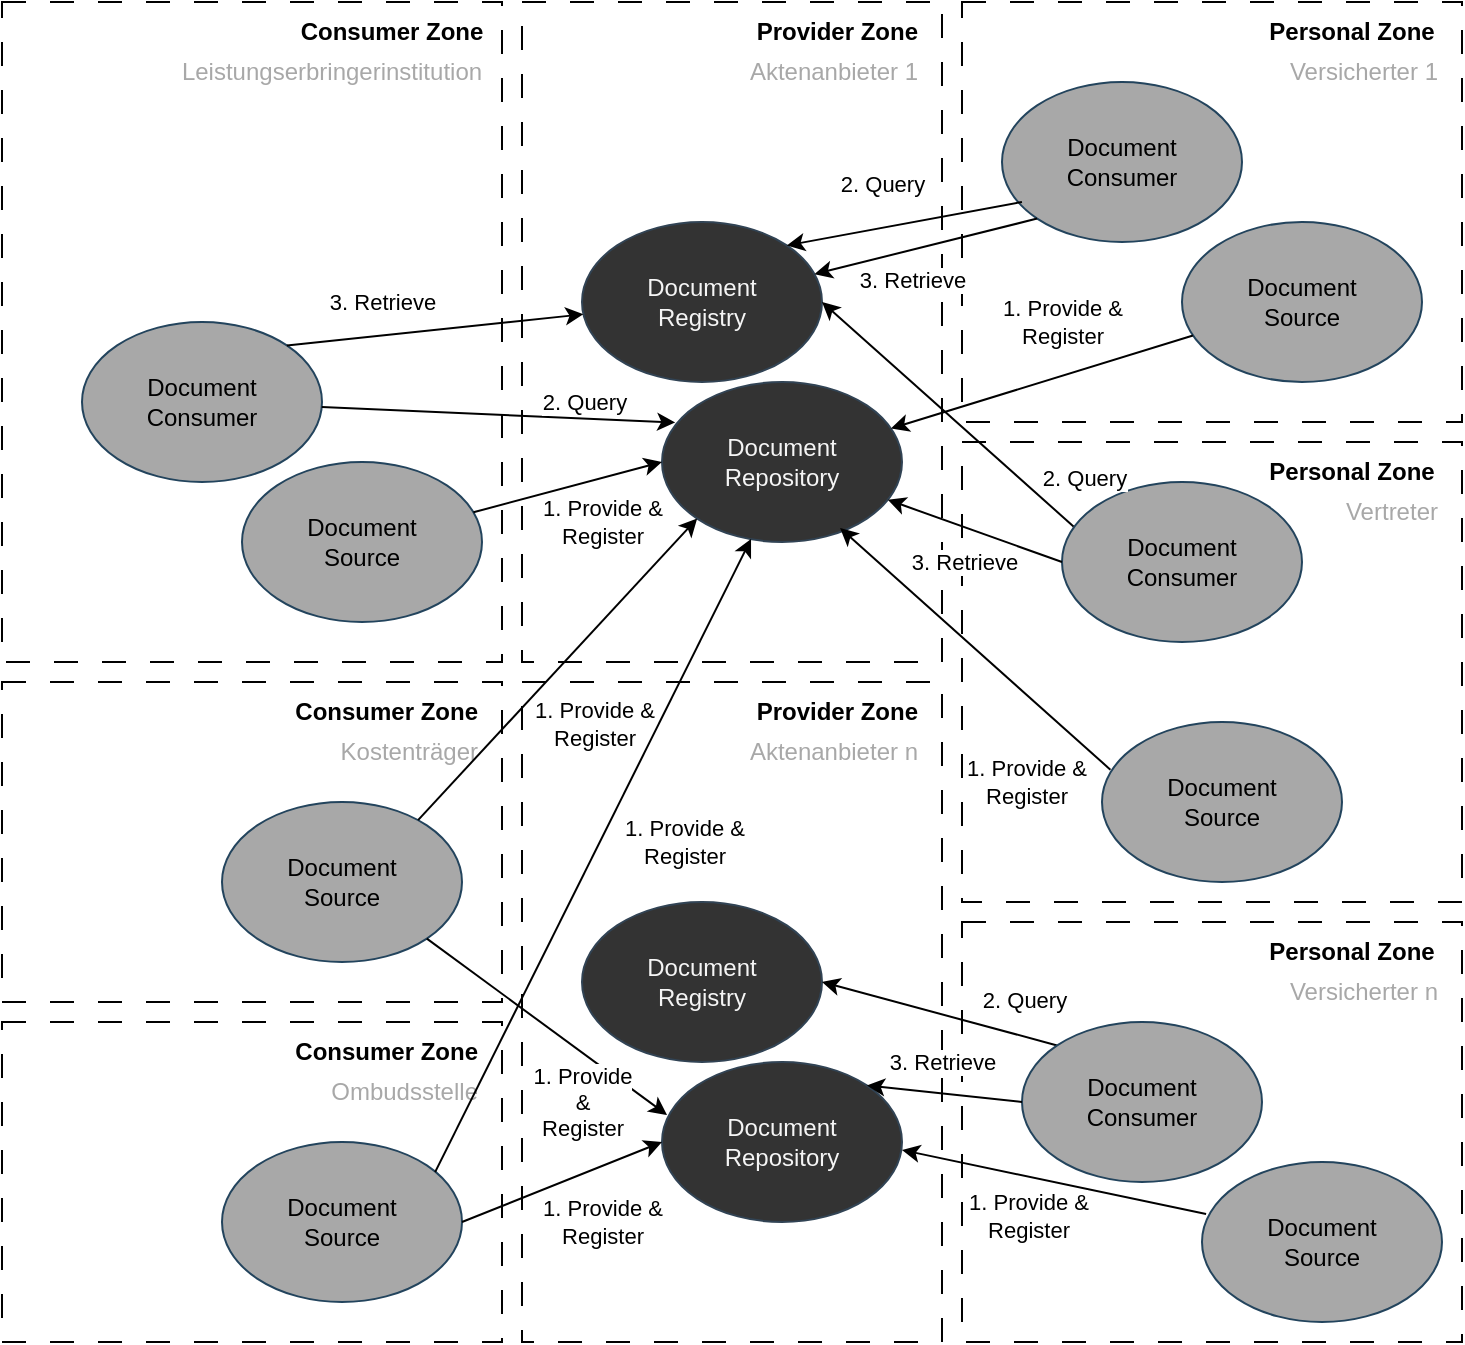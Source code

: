 <mxfile version="22.0.3" type="device" pages="2">
  <diagram name="Page-1" id="GavNfFUJkx5YJLS3IbDN">
    <mxGraphModel dx="1699" dy="824" grid="1" gridSize="10" guides="1" tooltips="1" connect="1" arrows="1" fold="1" page="1" pageScale="1" pageWidth="827" pageHeight="1169" math="0" shadow="0">
      <root>
        <mxCell id="0" />
        <mxCell id="1" parent="0" />
        <mxCell id="xeWCrQ4HdHet1reBAJsR-8" value="" style="rounded=0;whiteSpace=wrap;html=1;dashed=1;dashPattern=12 12;" parent="1" vertex="1">
          <mxGeometry x="40" y="20" width="250" height="330" as="geometry" />
        </mxCell>
        <mxCell id="xeWCrQ4HdHet1reBAJsR-3" value="Consumer Zone" style="text;html=1;strokeColor=none;fillColor=none;align=center;verticalAlign=middle;whiteSpace=wrap;rounded=0;fontStyle=1" parent="1" vertex="1">
          <mxGeometry x="180" y="20" width="110" height="30" as="geometry" />
        </mxCell>
        <mxCell id="xeWCrQ4HdHet1reBAJsR-5" value="Leistungserbringerinstitution" style="text;html=1;strokeColor=none;fillColor=none;align=center;verticalAlign=middle;whiteSpace=wrap;rounded=0;fontStyle=0;fontColor=#A8A8A8;" parent="1" vertex="1">
          <mxGeometry x="120" y="40" width="170" height="30" as="geometry" />
        </mxCell>
        <mxCell id="xeWCrQ4HdHet1reBAJsR-6" value="Document &lt;br&gt;Consumer" style="ellipse;whiteSpace=wrap;html=1;labelBackgroundColor=none;fillColor=#A8A8A8;strokeColor=#23445d;" parent="1" vertex="1">
          <mxGeometry x="80" y="180" width="120" height="80" as="geometry" />
        </mxCell>
        <mxCell id="xeWCrQ4HdHet1reBAJsR-7" value="Document &lt;br&gt;Source" style="ellipse;whiteSpace=wrap;html=1;labelBackgroundColor=none;fillColor=#A8A8A8;strokeColor=#23445d;" parent="1" vertex="1">
          <mxGeometry x="160" y="250" width="120" height="80" as="geometry" />
        </mxCell>
        <mxCell id="xeWCrQ4HdHet1reBAJsR-9" value="" style="rounded=0;whiteSpace=wrap;html=1;dashed=1;dashPattern=12 12;" parent="1" vertex="1">
          <mxGeometry x="40" y="360" width="250" height="160" as="geometry" />
        </mxCell>
        <mxCell id="xeWCrQ4HdHet1reBAJsR-10" value="Consumer Zone" style="text;html=1;strokeColor=none;fillColor=none;align=right;verticalAlign=middle;whiteSpace=wrap;rounded=0;fontStyle=1" parent="1" vertex="1">
          <mxGeometry x="180" y="360" width="100" height="30" as="geometry" />
        </mxCell>
        <mxCell id="xeWCrQ4HdHet1reBAJsR-11" value="Kostenträger" style="text;html=1;strokeColor=none;fillColor=none;align=right;verticalAlign=middle;whiteSpace=wrap;rounded=0;fontStyle=0;fontColor=#A8A8A8;" parent="1" vertex="1">
          <mxGeometry x="120" y="380" width="160" height="30" as="geometry" />
        </mxCell>
        <mxCell id="xeWCrQ4HdHet1reBAJsR-13" value="Document &lt;br&gt;Source" style="ellipse;whiteSpace=wrap;html=1;labelBackgroundColor=none;fillColor=#A8A8A8;strokeColor=#23445d;" parent="1" vertex="1">
          <mxGeometry x="150" y="420" width="120" height="80" as="geometry" />
        </mxCell>
        <mxCell id="xeWCrQ4HdHet1reBAJsR-14" value="" style="rounded=0;whiteSpace=wrap;html=1;dashed=1;dashPattern=12 12;" parent="1" vertex="1">
          <mxGeometry x="40" y="530" width="250" height="160" as="geometry" />
        </mxCell>
        <mxCell id="xeWCrQ4HdHet1reBAJsR-15" value="Consumer Zone" style="text;html=1;strokeColor=none;fillColor=none;align=right;verticalAlign=middle;whiteSpace=wrap;rounded=0;fontStyle=1" parent="1" vertex="1">
          <mxGeometry x="180" y="530" width="100" height="30" as="geometry" />
        </mxCell>
        <mxCell id="xeWCrQ4HdHet1reBAJsR-16" value="Ombudsstelle" style="text;html=1;strokeColor=none;fillColor=none;align=right;verticalAlign=middle;whiteSpace=wrap;rounded=0;fontStyle=0;fontColor=#A8A8A8;" parent="1" vertex="1">
          <mxGeometry x="120" y="550" width="160" height="30" as="geometry" />
        </mxCell>
        <mxCell id="xeWCrQ4HdHet1reBAJsR-17" value="Document &lt;br&gt;Source" style="ellipse;whiteSpace=wrap;html=1;labelBackgroundColor=none;fillColor=#A8A8A8;strokeColor=#23445d;" parent="1" vertex="1">
          <mxGeometry x="150" y="590" width="120" height="80" as="geometry" />
        </mxCell>
        <mxCell id="xeWCrQ4HdHet1reBAJsR-18" value="" style="rounded=0;whiteSpace=wrap;html=1;dashed=1;dashPattern=12 12;labelBorderColor=none;" parent="1" vertex="1">
          <mxGeometry x="300" y="360" width="210" height="330" as="geometry" />
        </mxCell>
        <mxCell id="xeWCrQ4HdHet1reBAJsR-19" value="Provider Zone" style="text;html=1;strokeColor=none;fillColor=none;align=right;verticalAlign=middle;whiteSpace=wrap;rounded=0;fontStyle=1;labelBorderColor=none;" parent="1" vertex="1">
          <mxGeometry x="410" y="360" width="90" height="30" as="geometry" />
        </mxCell>
        <mxCell id="xeWCrQ4HdHet1reBAJsR-20" value="Aktenanbieter n" style="text;html=1;strokeColor=none;fillColor=none;align=right;verticalAlign=middle;whiteSpace=wrap;rounded=0;fontStyle=0;fontColor=#A8A8A8;labelBorderColor=none;" parent="1" vertex="1">
          <mxGeometry x="350" y="380" width="150" height="30" as="geometry" />
        </mxCell>
        <mxCell id="xeWCrQ4HdHet1reBAJsR-21" value="Document &lt;br&gt;Registry" style="ellipse;whiteSpace=wrap;html=1;labelBackgroundColor=none;fillColor=#333333;strokeColor=#314354;fontColor=#F5F5F5;labelBorderColor=none;" parent="1" vertex="1">
          <mxGeometry x="330" y="470" width="120" height="80" as="geometry" />
        </mxCell>
        <mxCell id="xeWCrQ4HdHet1reBAJsR-23" value="Document &lt;br&gt;Repository" style="ellipse;whiteSpace=wrap;html=1;labelBackgroundColor=none;fillColor=#333333;strokeColor=#314354;fontColor=#F5F5F5;labelBorderColor=none;" parent="1" vertex="1">
          <mxGeometry x="370" y="550" width="120" height="80" as="geometry" />
        </mxCell>
        <mxCell id="xeWCrQ4HdHet1reBAJsR-24" value="" style="rounded=0;whiteSpace=wrap;html=1;dashed=1;dashPattern=12 12;" parent="1" vertex="1">
          <mxGeometry x="300" y="20" width="210" height="330" as="geometry" />
        </mxCell>
        <mxCell id="xeWCrQ4HdHet1reBAJsR-25" value="Provider Zone" style="text;html=1;strokeColor=none;fillColor=none;align=right;verticalAlign=middle;whiteSpace=wrap;rounded=0;fontStyle=1" parent="1" vertex="1">
          <mxGeometry x="410" y="20" width="90" height="30" as="geometry" />
        </mxCell>
        <mxCell id="xeWCrQ4HdHet1reBAJsR-26" value="Aktenanbieter 1" style="text;html=1;strokeColor=none;fillColor=none;align=right;verticalAlign=middle;whiteSpace=wrap;rounded=0;fontStyle=0;fontColor=#A8A8A8;" parent="1" vertex="1">
          <mxGeometry x="350" y="40" width="150" height="30" as="geometry" />
        </mxCell>
        <mxCell id="xeWCrQ4HdHet1reBAJsR-27" value="Document &lt;br&gt;Registry" style="ellipse;whiteSpace=wrap;html=1;labelBackgroundColor=none;fillColor=#333333;strokeColor=#314354;fontColor=#F5F5F5;" parent="1" vertex="1">
          <mxGeometry x="330" y="130" width="120" height="80" as="geometry" />
        </mxCell>
        <mxCell id="xeWCrQ4HdHet1reBAJsR-28" value="Document &lt;br&gt;Repository" style="ellipse;whiteSpace=wrap;html=1;labelBackgroundColor=none;fillColor=#333333;strokeColor=#314354;fontColor=#F5F5F5;" parent="1" vertex="1">
          <mxGeometry x="370" y="210" width="120" height="80" as="geometry" />
        </mxCell>
        <mxCell id="xeWCrQ4HdHet1reBAJsR-29" value="" style="rounded=0;whiteSpace=wrap;html=1;dashed=1;dashPattern=12 12;" parent="1" vertex="1">
          <mxGeometry x="520" y="20" width="250" height="210" as="geometry" />
        </mxCell>
        <mxCell id="xeWCrQ4HdHet1reBAJsR-30" value="Personal Zone" style="text;html=1;strokeColor=none;fillColor=none;align=center;verticalAlign=middle;whiteSpace=wrap;rounded=0;fontStyle=1" parent="1" vertex="1">
          <mxGeometry x="660" y="20" width="110" height="30" as="geometry" />
        </mxCell>
        <mxCell id="xeWCrQ4HdHet1reBAJsR-31" value="Versicherter 1" style="text;html=1;strokeColor=none;fillColor=none;align=right;verticalAlign=middle;whiteSpace=wrap;rounded=0;fontStyle=0;fontColor=#A8A8A8;" parent="1" vertex="1">
          <mxGeometry x="600" y="40" width="160" height="30" as="geometry" />
        </mxCell>
        <mxCell id="xeWCrQ4HdHet1reBAJsR-32" value="Document &lt;br&gt;Consumer" style="ellipse;whiteSpace=wrap;html=1;labelBackgroundColor=none;fillColor=#A8A8A8;strokeColor=#23445d;" parent="1" vertex="1">
          <mxGeometry x="540" y="60" width="120" height="80" as="geometry" />
        </mxCell>
        <mxCell id="xeWCrQ4HdHet1reBAJsR-33" value="Document &lt;br&gt;Source" style="ellipse;whiteSpace=wrap;html=1;labelBackgroundColor=none;fillColor=#A8A8A8;strokeColor=#23445d;" parent="1" vertex="1">
          <mxGeometry x="630" y="130" width="120" height="80" as="geometry" />
        </mxCell>
        <mxCell id="xeWCrQ4HdHet1reBAJsR-34" value="" style="rounded=0;whiteSpace=wrap;html=1;dashed=1;dashPattern=12 12;" parent="1" vertex="1">
          <mxGeometry x="520" y="240" width="250" height="230" as="geometry" />
        </mxCell>
        <mxCell id="xeWCrQ4HdHet1reBAJsR-35" value="Personal Zone" style="text;html=1;strokeColor=none;fillColor=none;align=center;verticalAlign=middle;whiteSpace=wrap;rounded=0;fontStyle=1" parent="1" vertex="1">
          <mxGeometry x="660" y="240" width="110" height="30" as="geometry" />
        </mxCell>
        <mxCell id="xeWCrQ4HdHet1reBAJsR-36" value="Vertreter" style="text;html=1;strokeColor=none;fillColor=none;align=right;verticalAlign=middle;whiteSpace=wrap;rounded=0;fontStyle=0;fontColor=#A8A8A8;" parent="1" vertex="1">
          <mxGeometry x="600" y="260" width="160" height="30" as="geometry" />
        </mxCell>
        <mxCell id="xeWCrQ4HdHet1reBAJsR-37" value="Document &lt;br&gt;Consumer" style="ellipse;whiteSpace=wrap;html=1;labelBackgroundColor=none;fillColor=#A8A8A8;strokeColor=#23445d;" parent="1" vertex="1">
          <mxGeometry x="570" y="260" width="120" height="80" as="geometry" />
        </mxCell>
        <mxCell id="xeWCrQ4HdHet1reBAJsR-38" value="Document &lt;br&gt;Source" style="ellipse;whiteSpace=wrap;html=1;labelBackgroundColor=none;fillColor=#A8A8A8;strokeColor=#23445d;" parent="1" vertex="1">
          <mxGeometry x="590" y="380" width="120" height="80" as="geometry" />
        </mxCell>
        <mxCell id="xeWCrQ4HdHet1reBAJsR-39" value="" style="rounded=0;whiteSpace=wrap;html=1;dashed=1;dashPattern=12 12;labelBorderColor=none;" parent="1" vertex="1">
          <mxGeometry x="520" y="480" width="250" height="210" as="geometry" />
        </mxCell>
        <mxCell id="xeWCrQ4HdHet1reBAJsR-40" value="Personal Zone" style="text;html=1;strokeColor=none;fillColor=none;align=center;verticalAlign=middle;whiteSpace=wrap;rounded=0;fontStyle=1;labelBorderColor=none;" parent="1" vertex="1">
          <mxGeometry x="660" y="480" width="110" height="30" as="geometry" />
        </mxCell>
        <mxCell id="xeWCrQ4HdHet1reBAJsR-41" value="Versicherter n" style="text;html=1;strokeColor=none;fillColor=none;align=right;verticalAlign=middle;whiteSpace=wrap;rounded=0;fontStyle=0;fontColor=#A8A8A8;labelBorderColor=none;" parent="1" vertex="1">
          <mxGeometry x="600" y="500" width="160" height="30" as="geometry" />
        </mxCell>
        <mxCell id="xeWCrQ4HdHet1reBAJsR-45" style="rounded=0;orthogonalLoop=1;jettySize=auto;html=1;exitX=0;exitY=0;exitDx=0;exitDy=0;entryX=1;entryY=0.5;entryDx=0;entryDy=0;labelBorderColor=none;" parent="1" source="xeWCrQ4HdHet1reBAJsR-42" target="xeWCrQ4HdHet1reBAJsR-21" edge="1">
          <mxGeometry relative="1" as="geometry" />
        </mxCell>
        <mxCell id="xeWCrQ4HdHet1reBAJsR-46" value="2. Query" style="edgeLabel;html=1;align=center;verticalAlign=middle;resizable=0;points=[];labelBorderColor=none;" parent="xeWCrQ4HdHet1reBAJsR-45" vertex="1" connectable="0">
          <mxGeometry x="0.052" y="-1" relative="1" as="geometry">
            <mxPoint x="45" y="-5" as="offset" />
          </mxGeometry>
        </mxCell>
        <mxCell id="xeWCrQ4HdHet1reBAJsR-42" value="Document &lt;br&gt;Consumer" style="ellipse;whiteSpace=wrap;html=1;labelBackgroundColor=none;fillColor=#A8A8A8;strokeColor=#23445d;labelBorderColor=none;" parent="1" vertex="1">
          <mxGeometry x="550" y="530" width="120" height="80" as="geometry" />
        </mxCell>
        <mxCell id="xeWCrQ4HdHet1reBAJsR-43" value="Document &lt;br&gt;Source" style="ellipse;whiteSpace=wrap;html=1;labelBackgroundColor=none;fillColor=#A8A8A8;strokeColor=#23445d;labelBorderColor=none;" parent="1" vertex="1">
          <mxGeometry x="640" y="600" width="120" height="80" as="geometry" />
        </mxCell>
        <mxCell id="xeWCrQ4HdHet1reBAJsR-47" style="rounded=0;orthogonalLoop=1;jettySize=auto;html=1;exitX=0.017;exitY=0.325;exitDx=0;exitDy=0;entryX=1;entryY=0.5;entryDx=0;entryDy=0;exitPerimeter=0;labelBorderColor=none;" parent="1" source="xeWCrQ4HdHet1reBAJsR-43" edge="1">
          <mxGeometry relative="1" as="geometry">
            <mxPoint x="608" y="626" as="sourcePoint" />
            <mxPoint x="490" y="594" as="targetPoint" />
          </mxGeometry>
        </mxCell>
        <mxCell id="xeWCrQ4HdHet1reBAJsR-48" value="1. Provide &amp;amp; &lt;br&gt;Register" style="edgeLabel;html=1;align=center;verticalAlign=middle;resizable=0;points=[];labelBorderColor=none;" parent="xeWCrQ4HdHet1reBAJsR-47" vertex="1" connectable="0">
          <mxGeometry x="0.052" y="-1" relative="1" as="geometry">
            <mxPoint x="-10" y="19" as="offset" />
          </mxGeometry>
        </mxCell>
        <mxCell id="xeWCrQ4HdHet1reBAJsR-49" style="rounded=0;orthogonalLoop=1;jettySize=auto;html=1;entryX=1;entryY=0;entryDx=0;entryDy=0;exitX=0;exitY=0.5;exitDx=0;exitDy=0;labelBorderColor=none;" parent="1" source="xeWCrQ4HdHet1reBAJsR-42" target="xeWCrQ4HdHet1reBAJsR-23" edge="1">
          <mxGeometry relative="1" as="geometry">
            <mxPoint x="578" y="656" as="sourcePoint" />
            <mxPoint x="460" y="624" as="targetPoint" />
          </mxGeometry>
        </mxCell>
        <mxCell id="xeWCrQ4HdHet1reBAJsR-50" value="3. Retrieve" style="edgeLabel;html=1;align=center;verticalAlign=middle;resizable=0;points=[];labelBorderColor=none;" parent="xeWCrQ4HdHet1reBAJsR-49" vertex="1" connectable="0">
          <mxGeometry x="0.052" y="-1" relative="1" as="geometry">
            <mxPoint y="-15" as="offset" />
          </mxGeometry>
        </mxCell>
        <mxCell id="jhNRllf4sLCRepRRIfpa-2" style="rounded=0;orthogonalLoop=1;jettySize=auto;html=1;exitX=1;exitY=0.5;exitDx=0;exitDy=0;entryX=0;entryY=0.5;entryDx=0;entryDy=0;labelBorderColor=none;" parent="1" source="xeWCrQ4HdHet1reBAJsR-17" target="xeWCrQ4HdHet1reBAJsR-23" edge="1">
          <mxGeometry relative="1" as="geometry">
            <mxPoint x="652" y="636" as="sourcePoint" />
            <mxPoint x="500" y="604" as="targetPoint" />
          </mxGeometry>
        </mxCell>
        <mxCell id="jhNRllf4sLCRepRRIfpa-3" value="1. Provide &amp;amp; &lt;br&gt;Register" style="edgeLabel;html=1;align=center;verticalAlign=middle;resizable=0;points=[];labelBorderColor=none;" parent="jhNRllf4sLCRepRRIfpa-2" vertex="1" connectable="0">
          <mxGeometry x="0.052" y="-1" relative="1" as="geometry">
            <mxPoint x="17" y="20" as="offset" />
          </mxGeometry>
        </mxCell>
        <mxCell id="jhNRllf4sLCRepRRIfpa-6" style="rounded=0;orthogonalLoop=1;jettySize=auto;html=1;exitX=0.817;exitY=0.113;exitDx=0;exitDy=0;entryX=0;entryY=1;entryDx=0;entryDy=0;labelBorderColor=none;exitPerimeter=0;" parent="1" source="xeWCrQ4HdHet1reBAJsR-13" target="xeWCrQ4HdHet1reBAJsR-28" edge="1">
          <mxGeometry relative="1" as="geometry">
            <mxPoint x="267" y="615" as="sourcePoint" />
            <mxPoint x="425" y="298" as="targetPoint" />
          </mxGeometry>
        </mxCell>
        <mxCell id="jhNRllf4sLCRepRRIfpa-7" value="1. Provide &amp;amp; &lt;br&gt;Register" style="edgeLabel;html=1;align=center;verticalAlign=middle;resizable=0;points=[];labelBorderColor=none;" parent="jhNRllf4sLCRepRRIfpa-6" vertex="1" connectable="0">
          <mxGeometry x="0.052" y="-1" relative="1" as="geometry">
            <mxPoint x="14" y="30" as="offset" />
          </mxGeometry>
        </mxCell>
        <mxCell id="jhNRllf4sLCRepRRIfpa-4" style="rounded=0;orthogonalLoop=1;jettySize=auto;html=1;exitX=0.888;exitY=0.188;exitDx=0;exitDy=0;entryX=0.371;entryY=0.981;entryDx=0;entryDy=0;labelBorderColor=none;entryPerimeter=0;exitPerimeter=0;" parent="1" source="xeWCrQ4HdHet1reBAJsR-17" target="xeWCrQ4HdHet1reBAJsR-28" edge="1">
          <mxGeometry relative="1" as="geometry">
            <mxPoint x="280" y="640" as="sourcePoint" />
            <mxPoint x="380" y="600" as="targetPoint" />
          </mxGeometry>
        </mxCell>
        <mxCell id="jhNRllf4sLCRepRRIfpa-5" value="1. Provide &amp;amp; &lt;br&gt;Register" style="edgeLabel;html=1;align=center;verticalAlign=middle;resizable=0;points=[];labelBorderColor=none;" parent="jhNRllf4sLCRepRRIfpa-4" vertex="1" connectable="0">
          <mxGeometry x="0.052" y="-1" relative="1" as="geometry">
            <mxPoint x="40" y="1" as="offset" />
          </mxGeometry>
        </mxCell>
        <mxCell id="jhNRllf4sLCRepRRIfpa-8" style="rounded=0;orthogonalLoop=1;jettySize=auto;html=1;exitX=1;exitY=1;exitDx=0;exitDy=0;entryX=0.021;entryY=0.331;entryDx=0;entryDy=0;labelBorderColor=none;entryPerimeter=0;" parent="1" source="xeWCrQ4HdHet1reBAJsR-13" target="xeWCrQ4HdHet1reBAJsR-23" edge="1">
          <mxGeometry relative="1" as="geometry">
            <mxPoint x="280" y="640" as="sourcePoint" />
            <mxPoint x="380" y="600" as="targetPoint" />
          </mxGeometry>
        </mxCell>
        <mxCell id="jhNRllf4sLCRepRRIfpa-9" value="1. Provide &lt;br&gt;&amp;amp; &lt;br&gt;Register" style="edgeLabel;html=1;align=center;verticalAlign=middle;resizable=0;points=[];labelBorderColor=none;" parent="jhNRllf4sLCRepRRIfpa-8" vertex="1" connectable="0">
          <mxGeometry x="0.052" y="-1" relative="1" as="geometry">
            <mxPoint x="15" y="34" as="offset" />
          </mxGeometry>
        </mxCell>
        <mxCell id="jhNRllf4sLCRepRRIfpa-10" style="rounded=0;orthogonalLoop=1;jettySize=auto;html=1;entryX=1;entryY=0.5;entryDx=0;entryDy=0;labelBorderColor=none;exitX=0.048;exitY=0.278;exitDx=0;exitDy=0;exitPerimeter=0;" parent="1" source="xeWCrQ4HdHet1reBAJsR-37" target="xeWCrQ4HdHet1reBAJsR-27" edge="1">
          <mxGeometry relative="1" as="geometry">
            <mxPoint x="609" y="262" as="sourcePoint" />
            <mxPoint x="482" y="250" as="targetPoint" />
          </mxGeometry>
        </mxCell>
        <mxCell id="jhNRllf4sLCRepRRIfpa-11" value="2. Query" style="edgeLabel;html=1;align=center;verticalAlign=middle;resizable=0;points=[];labelBorderColor=none;" parent="jhNRllf4sLCRepRRIfpa-10" vertex="1" connectable="0">
          <mxGeometry x="0.052" y="-1" relative="1" as="geometry">
            <mxPoint x="70" y="35" as="offset" />
          </mxGeometry>
        </mxCell>
        <mxCell id="jhNRllf4sLCRepRRIfpa-12" style="rounded=0;orthogonalLoop=1;jettySize=auto;html=1;labelBorderColor=none;exitX=0.035;exitY=0.298;exitDx=0;exitDy=0;exitPerimeter=0;entryX=0.742;entryY=0.913;entryDx=0;entryDy=0;entryPerimeter=0;" parent="1" source="xeWCrQ4HdHet1reBAJsR-38" target="xeWCrQ4HdHet1reBAJsR-28" edge="1">
          <mxGeometry relative="1" as="geometry">
            <mxPoint x="650" y="390" as="sourcePoint" />
            <mxPoint x="498" y="358" as="targetPoint" />
          </mxGeometry>
        </mxCell>
        <mxCell id="jhNRllf4sLCRepRRIfpa-13" value="1. Provide &amp;amp; &lt;br&gt;Register" style="edgeLabel;html=1;align=center;verticalAlign=middle;resizable=0;points=[];labelBorderColor=none;" parent="jhNRllf4sLCRepRRIfpa-12" vertex="1" connectable="0">
          <mxGeometry x="0.052" y="-1" relative="1" as="geometry">
            <mxPoint x="28" y="70" as="offset" />
          </mxGeometry>
        </mxCell>
        <mxCell id="jhNRllf4sLCRepRRIfpa-16" style="rounded=0;orthogonalLoop=1;jettySize=auto;html=1;labelBorderColor=none;exitX=0;exitY=0.5;exitDx=0;exitDy=0;" parent="1" source="xeWCrQ4HdHet1reBAJsR-37" target="xeWCrQ4HdHet1reBAJsR-28" edge="1">
          <mxGeometry relative="1" as="geometry">
            <mxPoint x="630" y="383" as="sourcePoint" />
            <mxPoint x="410" y="352" as="targetPoint" />
          </mxGeometry>
        </mxCell>
        <mxCell id="jhNRllf4sLCRepRRIfpa-17" value="3. Retrieve" style="edgeLabel;html=1;align=center;verticalAlign=middle;resizable=0;points=[];labelBorderColor=none;" parent="jhNRllf4sLCRepRRIfpa-16" vertex="1" connectable="0">
          <mxGeometry x="0.052" y="-1" relative="1" as="geometry">
            <mxPoint x="-4" y="17" as="offset" />
          </mxGeometry>
        </mxCell>
        <mxCell id="jhNRllf4sLCRepRRIfpa-18" style="rounded=0;orthogonalLoop=1;jettySize=auto;html=1;entryX=0;entryY=0.5;entryDx=0;entryDy=0;labelBorderColor=none;" parent="1" source="xeWCrQ4HdHet1reBAJsR-7" target="xeWCrQ4HdHet1reBAJsR-28" edge="1">
          <mxGeometry relative="1" as="geometry">
            <mxPoint x="258" y="374" as="sourcePoint" />
            <mxPoint x="398" y="223" as="targetPoint" />
          </mxGeometry>
        </mxCell>
        <mxCell id="jhNRllf4sLCRepRRIfpa-19" value="1. Provide &amp;amp; &lt;br&gt;Register" style="edgeLabel;html=1;align=center;verticalAlign=middle;resizable=0;points=[];labelBorderColor=none;" parent="jhNRllf4sLCRepRRIfpa-18" vertex="1" connectable="0">
          <mxGeometry x="0.052" y="-1" relative="1" as="geometry">
            <mxPoint x="14" y="17" as="offset" />
          </mxGeometry>
        </mxCell>
        <mxCell id="jhNRllf4sLCRepRRIfpa-20" style="rounded=0;orthogonalLoop=1;jettySize=auto;html=1;labelBorderColor=none;entryX=0.055;entryY=0.253;entryDx=0;entryDy=0;entryPerimeter=0;" parent="1" source="xeWCrQ4HdHet1reBAJsR-6" target="xeWCrQ4HdHet1reBAJsR-28" edge="1">
          <mxGeometry relative="1" as="geometry">
            <mxPoint x="640" y="393" as="sourcePoint" />
            <mxPoint x="483" y="288" as="targetPoint" />
          </mxGeometry>
        </mxCell>
        <mxCell id="jhNRllf4sLCRepRRIfpa-21" value="3. Retrieve" style="edgeLabel;html=1;align=center;verticalAlign=middle;resizable=0;points=[];labelBorderColor=none;" parent="jhNRllf4sLCRepRRIfpa-20" vertex="1" connectable="0">
          <mxGeometry x="0.052" y="-1" relative="1" as="geometry">
            <mxPoint x="-63" y="-58" as="offset" />
          </mxGeometry>
        </mxCell>
        <mxCell id="jhNRllf4sLCRepRRIfpa-22" style="rounded=0;orthogonalLoop=1;jettySize=auto;html=1;labelBorderColor=none;exitX=1;exitY=0;exitDx=0;exitDy=0;" parent="1" source="xeWCrQ4HdHet1reBAJsR-6" target="xeWCrQ4HdHet1reBAJsR-27" edge="1">
          <mxGeometry relative="1" as="geometry">
            <mxPoint x="226" y="192" as="sourcePoint" />
            <mxPoint x="100" y="80" as="targetPoint" />
          </mxGeometry>
        </mxCell>
        <mxCell id="jhNRllf4sLCRepRRIfpa-23" value="2. Query" style="edgeLabel;html=1;align=center;verticalAlign=middle;resizable=0;points=[];labelBorderColor=none;" parent="jhNRllf4sLCRepRRIfpa-22" vertex="1" connectable="0">
          <mxGeometry x="0.052" y="-1" relative="1" as="geometry">
            <mxPoint x="70" y="35" as="offset" />
          </mxGeometry>
        </mxCell>
        <mxCell id="jhNRllf4sLCRepRRIfpa-24" style="rounded=0;orthogonalLoop=1;jettySize=auto;html=1;entryX=1;entryY=0;entryDx=0;entryDy=0;labelBorderColor=none;exitX=0.083;exitY=0.75;exitDx=0;exitDy=0;exitPerimeter=0;" parent="1" source="xeWCrQ4HdHet1reBAJsR-32" target="xeWCrQ4HdHet1reBAJsR-27" edge="1">
          <mxGeometry relative="1" as="geometry">
            <mxPoint x="586" y="292" as="sourcePoint" />
            <mxPoint x="460" y="180" as="targetPoint" />
          </mxGeometry>
        </mxCell>
        <mxCell id="jhNRllf4sLCRepRRIfpa-25" value="2. Query" style="edgeLabel;html=1;align=center;verticalAlign=middle;resizable=0;points=[];labelBorderColor=none;" parent="jhNRllf4sLCRepRRIfpa-24" vertex="1" connectable="0">
          <mxGeometry x="0.052" y="-1" relative="1" as="geometry">
            <mxPoint x="-8" y="-20" as="offset" />
          </mxGeometry>
        </mxCell>
        <mxCell id="jhNRllf4sLCRepRRIfpa-26" style="rounded=0;orthogonalLoop=1;jettySize=auto;html=1;labelBorderColor=none;exitX=0;exitY=1;exitDx=0;exitDy=0;" parent="1" source="xeWCrQ4HdHet1reBAJsR-32" target="xeWCrQ4HdHet1reBAJsR-27" edge="1">
          <mxGeometry relative="1" as="geometry">
            <mxPoint x="557" y="185.5" as="sourcePoint" />
            <mxPoint x="470" y="154.5" as="targetPoint" />
          </mxGeometry>
        </mxCell>
        <mxCell id="jhNRllf4sLCRepRRIfpa-27" value="3. Retrieve" style="edgeLabel;html=1;align=center;verticalAlign=middle;resizable=0;points=[];labelBorderColor=none;" parent="jhNRllf4sLCRepRRIfpa-26" vertex="1" connectable="0">
          <mxGeometry x="0.052" y="-1" relative="1" as="geometry">
            <mxPoint x="-4" y="17" as="offset" />
          </mxGeometry>
        </mxCell>
        <mxCell id="jhNRllf4sLCRepRRIfpa-28" style="rounded=0;orthogonalLoop=1;jettySize=auto;html=1;labelBorderColor=none;" parent="1" source="xeWCrQ4HdHet1reBAJsR-33" target="xeWCrQ4HdHet1reBAJsR-28" edge="1">
          <mxGeometry relative="1" as="geometry">
            <mxPoint x="604" y="414" as="sourcePoint" />
            <mxPoint x="469" y="293" as="targetPoint" />
          </mxGeometry>
        </mxCell>
        <mxCell id="jhNRllf4sLCRepRRIfpa-29" value="1. Provide &amp;amp; &lt;br&gt;Register" style="edgeLabel;html=1;align=center;verticalAlign=middle;resizable=0;points=[];labelBorderColor=none;" parent="jhNRllf4sLCRepRRIfpa-28" vertex="1" connectable="0">
          <mxGeometry x="0.052" y="-1" relative="1" as="geometry">
            <mxPoint x="14" y="-30" as="offset" />
          </mxGeometry>
        </mxCell>
      </root>
    </mxGraphModel>
  </diagram>
  <diagram id="O5jFpuxB7dCEjr9WNafW" name="Page-2">
    <mxGraphModel dx="1194" dy="824" grid="1" gridSize="10" guides="1" tooltips="1" connect="1" arrows="1" fold="1" page="1" pageScale="1" pageWidth="827" pageHeight="1169" math="0" shadow="0">
      <root>
        <mxCell id="0" />
        <mxCell id="1" parent="0" />
      </root>
    </mxGraphModel>
  </diagram>
</mxfile>
